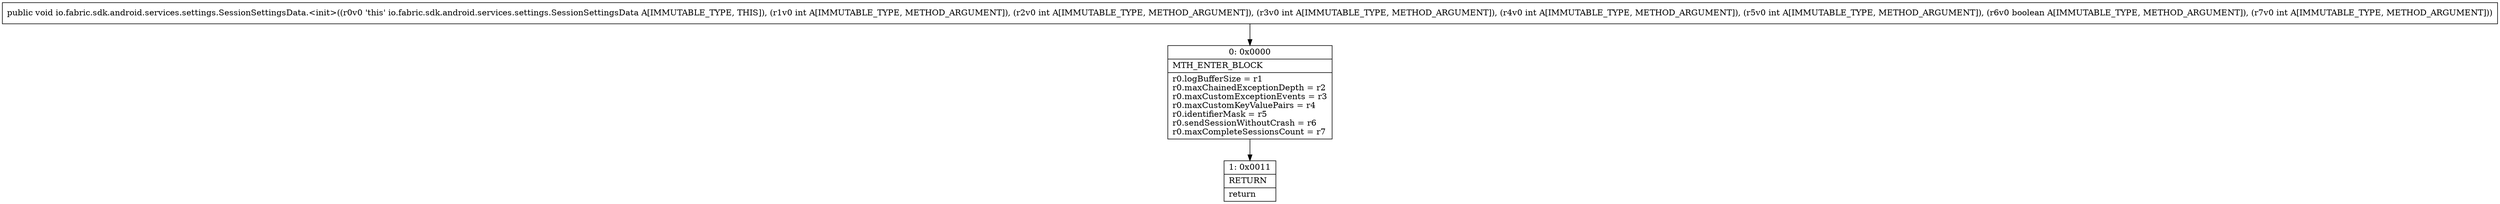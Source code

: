 digraph "CFG forio.fabric.sdk.android.services.settings.SessionSettingsData.\<init\>(IIIIIZI)V" {
Node_0 [shape=record,label="{0\:\ 0x0000|MTH_ENTER_BLOCK\l|r0.logBufferSize = r1\lr0.maxChainedExceptionDepth = r2\lr0.maxCustomExceptionEvents = r3\lr0.maxCustomKeyValuePairs = r4\lr0.identifierMask = r5\lr0.sendSessionWithoutCrash = r6\lr0.maxCompleteSessionsCount = r7\l}"];
Node_1 [shape=record,label="{1\:\ 0x0011|RETURN\l|return\l}"];
MethodNode[shape=record,label="{public void io.fabric.sdk.android.services.settings.SessionSettingsData.\<init\>((r0v0 'this' io.fabric.sdk.android.services.settings.SessionSettingsData A[IMMUTABLE_TYPE, THIS]), (r1v0 int A[IMMUTABLE_TYPE, METHOD_ARGUMENT]), (r2v0 int A[IMMUTABLE_TYPE, METHOD_ARGUMENT]), (r3v0 int A[IMMUTABLE_TYPE, METHOD_ARGUMENT]), (r4v0 int A[IMMUTABLE_TYPE, METHOD_ARGUMENT]), (r5v0 int A[IMMUTABLE_TYPE, METHOD_ARGUMENT]), (r6v0 boolean A[IMMUTABLE_TYPE, METHOD_ARGUMENT]), (r7v0 int A[IMMUTABLE_TYPE, METHOD_ARGUMENT])) }"];
MethodNode -> Node_0;
Node_0 -> Node_1;
}

